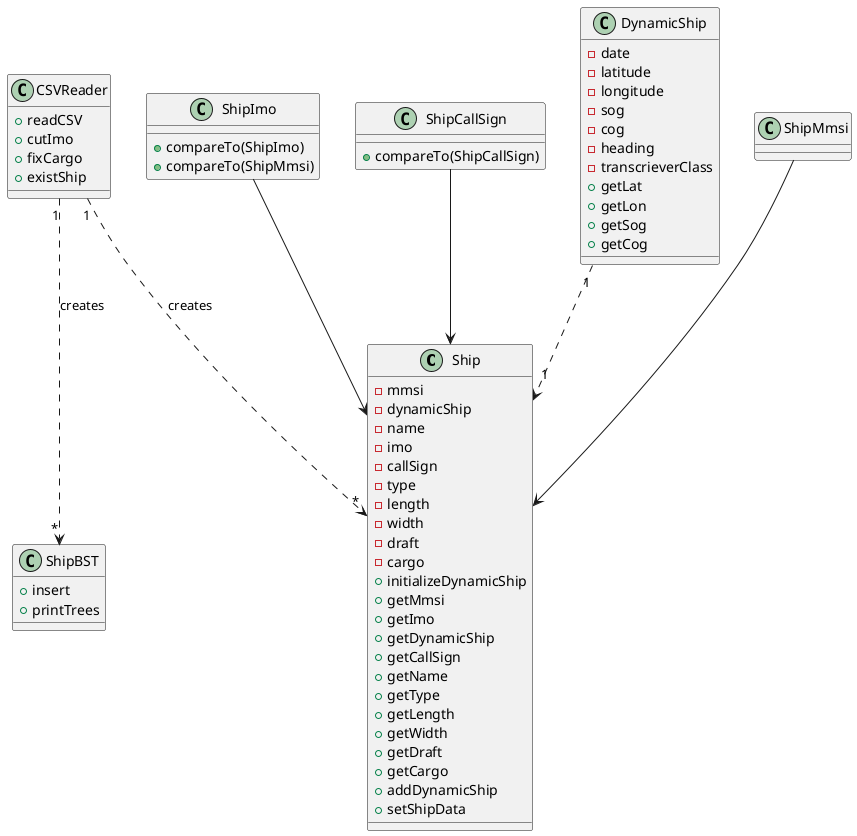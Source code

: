 @startuml

skinparam classAtributionIconSize 0


class Ship {
    -mmsi
    -dynamicShip
    -name
    -imo
    -callSign
    -type
    -length
    -width
    -draft
    -cargo
    +initializeDynamicShip
    +getMmsi
    +getImo
    +getDynamicShip
    +getCallSign
    +getName
    +getType
    +getLength
    +getWidth
    +getDraft
    +getCargo
    +addDynamicShip
    +setShipData
  }

class ShipBST {
    +insert
    +printTrees
}

class CSVReader {
    +readCSV
    +cutImo
    +fixCargo
    +existShip
}

class ShipImo {
    +compareTo(ShipImo)
}

class ShipCallSign {
    +compareTo(ShipCallSign)
}

class ShipImo {
    +compareTo(ShipMmsi)
}

class DynamicShip {
    -date
    -latitude
    -longitude
    -sog
    -cog
    -heading
    -transcrieverClass
    +getLat
    +getLon
    +getSog
    +getCog
}


CSVReader "1" ..> "*" Ship  : creates
CSVReader "1" ..> "*" ShipBST  : creates
ShipImo  -->  Ship
ShipCallSign --> Ship
ShipMmsi --> Ship
DynamicShip "1" ..> "1" Ship

@enduml